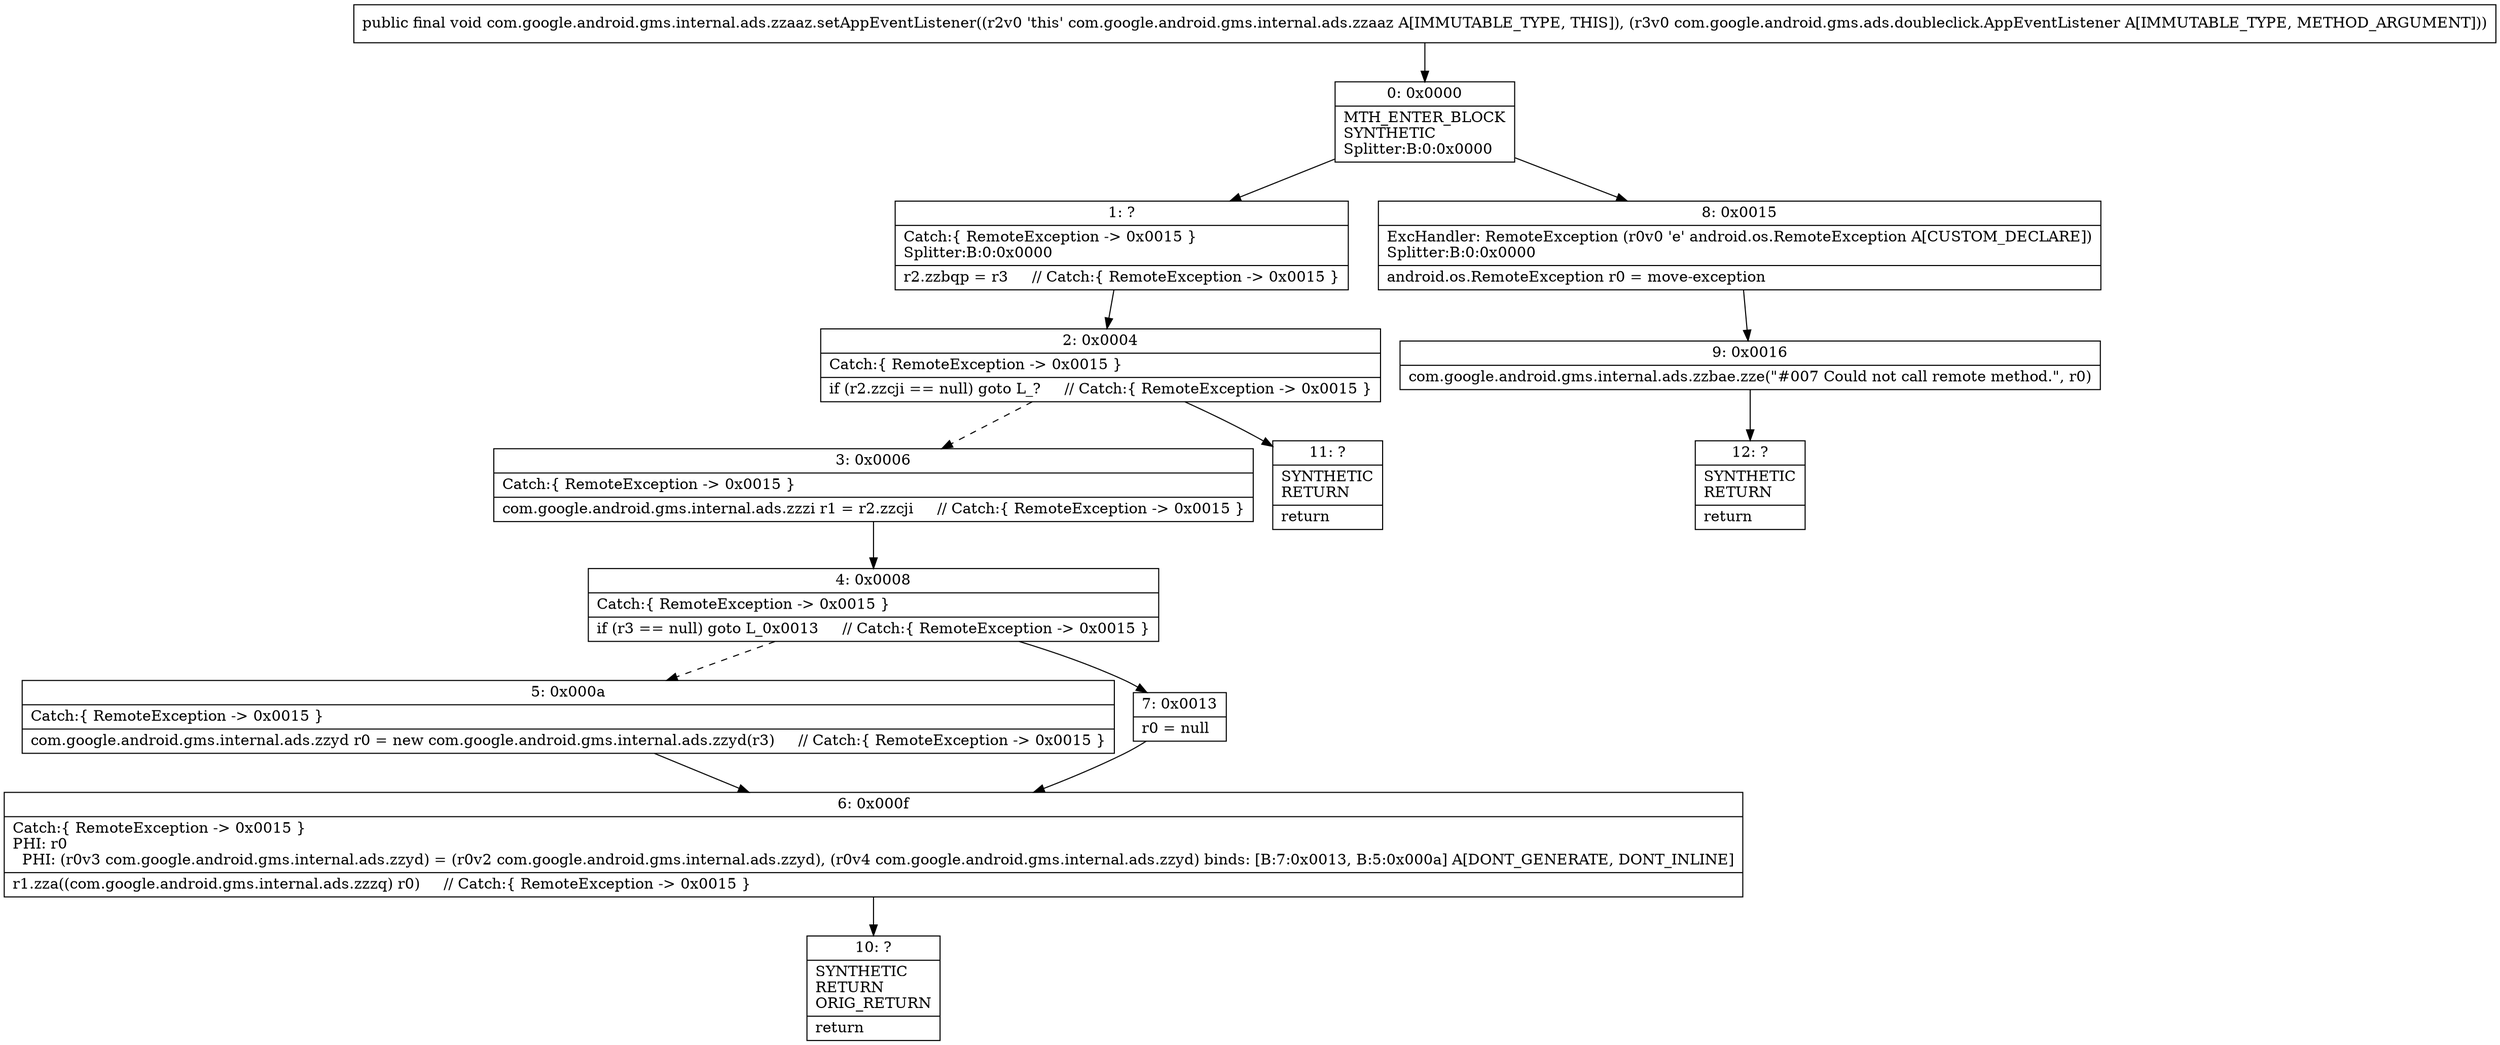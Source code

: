 digraph "CFG forcom.google.android.gms.internal.ads.zzaaz.setAppEventListener(Lcom\/google\/android\/gms\/ads\/doubleclick\/AppEventListener;)V" {
Node_0 [shape=record,label="{0\:\ 0x0000|MTH_ENTER_BLOCK\lSYNTHETIC\lSplitter:B:0:0x0000\l}"];
Node_1 [shape=record,label="{1\:\ ?|Catch:\{ RemoteException \-\> 0x0015 \}\lSplitter:B:0:0x0000\l|r2.zzbqp = r3     \/\/ Catch:\{ RemoteException \-\> 0x0015 \}\l}"];
Node_2 [shape=record,label="{2\:\ 0x0004|Catch:\{ RemoteException \-\> 0x0015 \}\l|if (r2.zzcji == null) goto L_?     \/\/ Catch:\{ RemoteException \-\> 0x0015 \}\l}"];
Node_3 [shape=record,label="{3\:\ 0x0006|Catch:\{ RemoteException \-\> 0x0015 \}\l|com.google.android.gms.internal.ads.zzzi r1 = r2.zzcji     \/\/ Catch:\{ RemoteException \-\> 0x0015 \}\l}"];
Node_4 [shape=record,label="{4\:\ 0x0008|Catch:\{ RemoteException \-\> 0x0015 \}\l|if (r3 == null) goto L_0x0013     \/\/ Catch:\{ RemoteException \-\> 0x0015 \}\l}"];
Node_5 [shape=record,label="{5\:\ 0x000a|Catch:\{ RemoteException \-\> 0x0015 \}\l|com.google.android.gms.internal.ads.zzyd r0 = new com.google.android.gms.internal.ads.zzyd(r3)     \/\/ Catch:\{ RemoteException \-\> 0x0015 \}\l}"];
Node_6 [shape=record,label="{6\:\ 0x000f|Catch:\{ RemoteException \-\> 0x0015 \}\lPHI: r0 \l  PHI: (r0v3 com.google.android.gms.internal.ads.zzyd) = (r0v2 com.google.android.gms.internal.ads.zzyd), (r0v4 com.google.android.gms.internal.ads.zzyd) binds: [B:7:0x0013, B:5:0x000a] A[DONT_GENERATE, DONT_INLINE]\l|r1.zza((com.google.android.gms.internal.ads.zzzq) r0)     \/\/ Catch:\{ RemoteException \-\> 0x0015 \}\l}"];
Node_7 [shape=record,label="{7\:\ 0x0013|r0 = null\l}"];
Node_8 [shape=record,label="{8\:\ 0x0015|ExcHandler: RemoteException (r0v0 'e' android.os.RemoteException A[CUSTOM_DECLARE])\lSplitter:B:0:0x0000\l|android.os.RemoteException r0 = move\-exception\l}"];
Node_9 [shape=record,label="{9\:\ 0x0016|com.google.android.gms.internal.ads.zzbae.zze(\"#007 Could not call remote method.\", r0)\l}"];
Node_10 [shape=record,label="{10\:\ ?|SYNTHETIC\lRETURN\lORIG_RETURN\l|return\l}"];
Node_11 [shape=record,label="{11\:\ ?|SYNTHETIC\lRETURN\l|return\l}"];
Node_12 [shape=record,label="{12\:\ ?|SYNTHETIC\lRETURN\l|return\l}"];
MethodNode[shape=record,label="{public final void com.google.android.gms.internal.ads.zzaaz.setAppEventListener((r2v0 'this' com.google.android.gms.internal.ads.zzaaz A[IMMUTABLE_TYPE, THIS]), (r3v0 com.google.android.gms.ads.doubleclick.AppEventListener A[IMMUTABLE_TYPE, METHOD_ARGUMENT])) }"];
MethodNode -> Node_0;
Node_0 -> Node_1;
Node_0 -> Node_8;
Node_1 -> Node_2;
Node_2 -> Node_3[style=dashed];
Node_2 -> Node_11;
Node_3 -> Node_4;
Node_4 -> Node_5[style=dashed];
Node_4 -> Node_7;
Node_5 -> Node_6;
Node_6 -> Node_10;
Node_7 -> Node_6;
Node_8 -> Node_9;
Node_9 -> Node_12;
}

